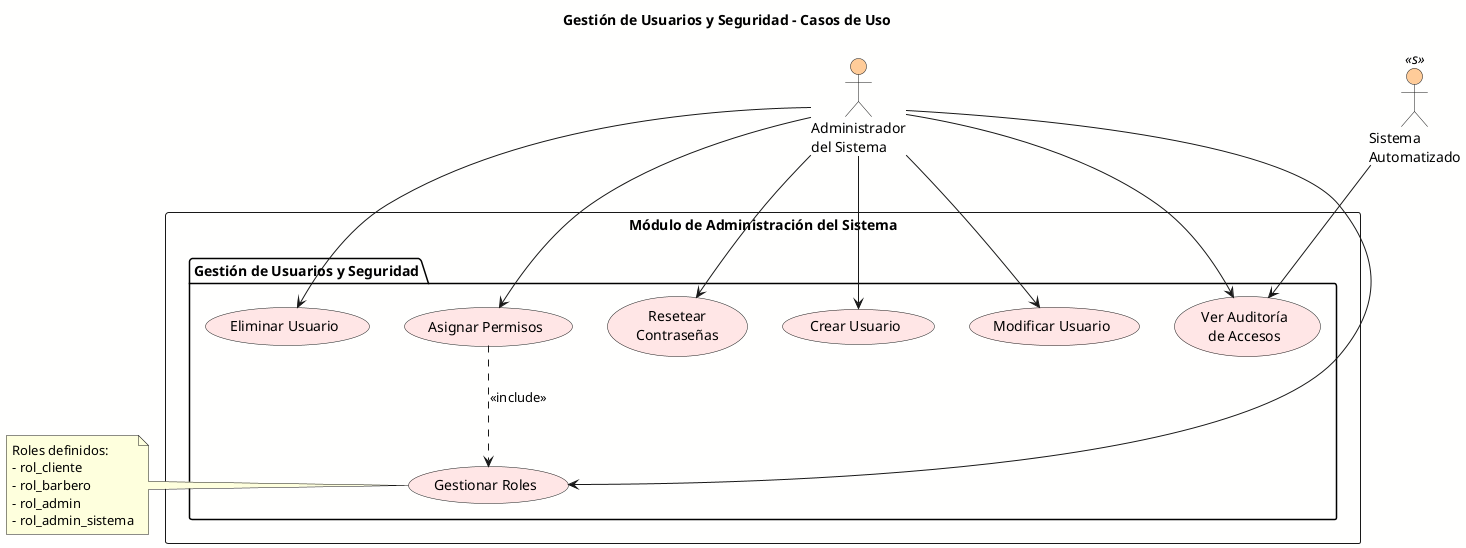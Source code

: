 @startuml admin_usuarios_seguridad
skinparam backgroundColor #FFFFFE
skinparam usecaseBackgroundColor #FFE6E6
skinparam actorBackgroundColor #FFCC99

title Gestión de Usuarios y Seguridad - Casos de Uso

actor "Administrador\ndel Sistema" as AdminSistema
actor "Sistema\nAutomatizado" as SistemaAuto <<s>>

rectangle "Módulo de Administración del Sistema" {
  package "Gestión de Usuarios y Seguridad" {
    usecase "Crear Usuario" as UC1
    usecase "Modificar Usuario" as UC2
    usecase "Eliminar Usuario" as UC3
    usecase "Gestionar Roles" as UC4
    usecase "Asignar Permisos" as UC5
    usecase "Resetear\nContraseñas" as UC6
    usecase "Ver Auditoría\nde Accesos" as UC7
  }
}

' Relaciones Admin Sistema
AdminSistema --> UC1
AdminSistema --> UC2
AdminSistema --> UC3
AdminSistema --> UC4
AdminSistema --> UC5
AdminSistema --> UC6
AdminSistema --> UC7

' Sistema automatizado
SistemaAuto --> UC7

' Include
UC5 ..> UC4 : <<include>>

note left of UC4
  Roles definidos:
  - rol_cliente
  - rol_barbero
  - rol_admin
  - rol_admin_sistema
end note

@enduml